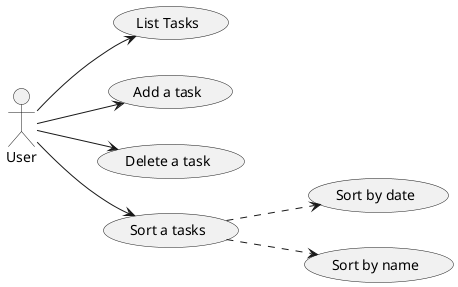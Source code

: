 @startuml
left to right direction
User --> (List Tasks)
User --> (Add a task)
User --> (Delete a task)
User --> (Sort a tasks)

(Sort a tasks) ..> (Sort by date)
(Sort a tasks) ..> (Sort by name)


@enduml